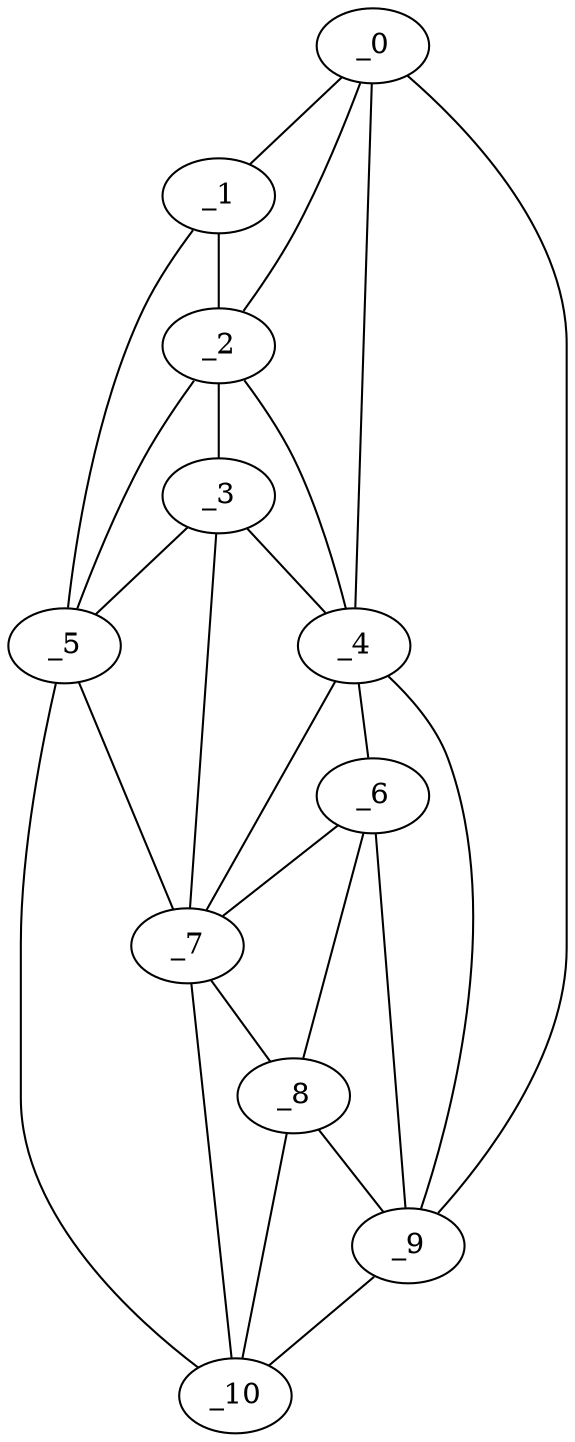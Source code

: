 graph "obj73__240.gxl" {
	_0	 [x=6,
		y=69];
	_1	 [x=21,
		y=84];
	_0 -- _1	 [valence=1];
	_2	 [x=95,
		y=78];
	_0 -- _2	 [valence=2];
	_4	 [x=105,
		y=73];
	_0 -- _4	 [valence=2];
	_9	 [x=120,
		y=63];
	_0 -- _9	 [valence=1];
	_1 -- _2	 [valence=2];
	_5	 [x=113,
		y=88];
	_1 -- _5	 [valence=1];
	_3	 [x=103,
		y=80];
	_2 -- _3	 [valence=1];
	_2 -- _4	 [valence=2];
	_2 -- _5	 [valence=2];
	_3 -- _4	 [valence=2];
	_3 -- _5	 [valence=1];
	_7	 [x=116,
		y=79];
	_3 -- _7	 [valence=2];
	_6	 [x=114,
		y=70];
	_4 -- _6	 [valence=1];
	_4 -- _7	 [valence=1];
	_4 -- _9	 [valence=2];
	_5 -- _7	 [valence=1];
	_10	 [x=123,
		y=67];
	_5 -- _10	 [valence=1];
	_6 -- _7	 [valence=2];
	_8	 [x=118,
		y=70];
	_6 -- _8	 [valence=2];
	_6 -- _9	 [valence=1];
	_7 -- _8	 [valence=1];
	_7 -- _10	 [valence=1];
	_8 -- _9	 [valence=1];
	_8 -- _10	 [valence=2];
	_9 -- _10	 [valence=1];
}
